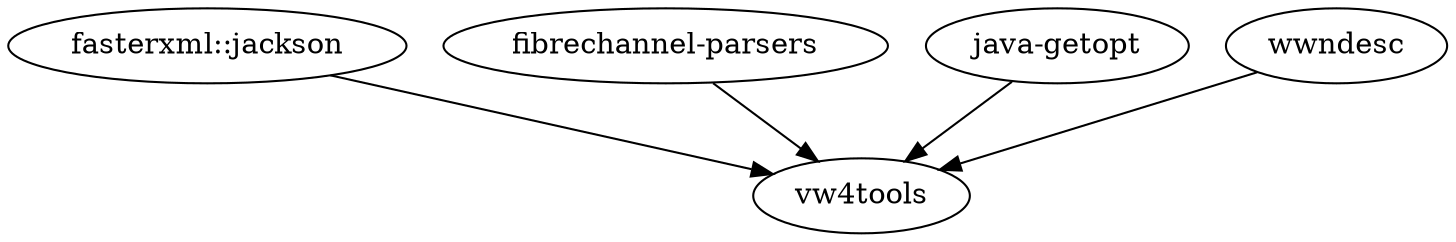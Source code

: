  
digraph Dependencies
{
"fasterxml::jackson" -> "vw4tools"
"fibrechannel-parsers" -> "vw4tools"
"java-getopt" -> "vw4tools"
"wwndesc" -> "vw4tools"
}
